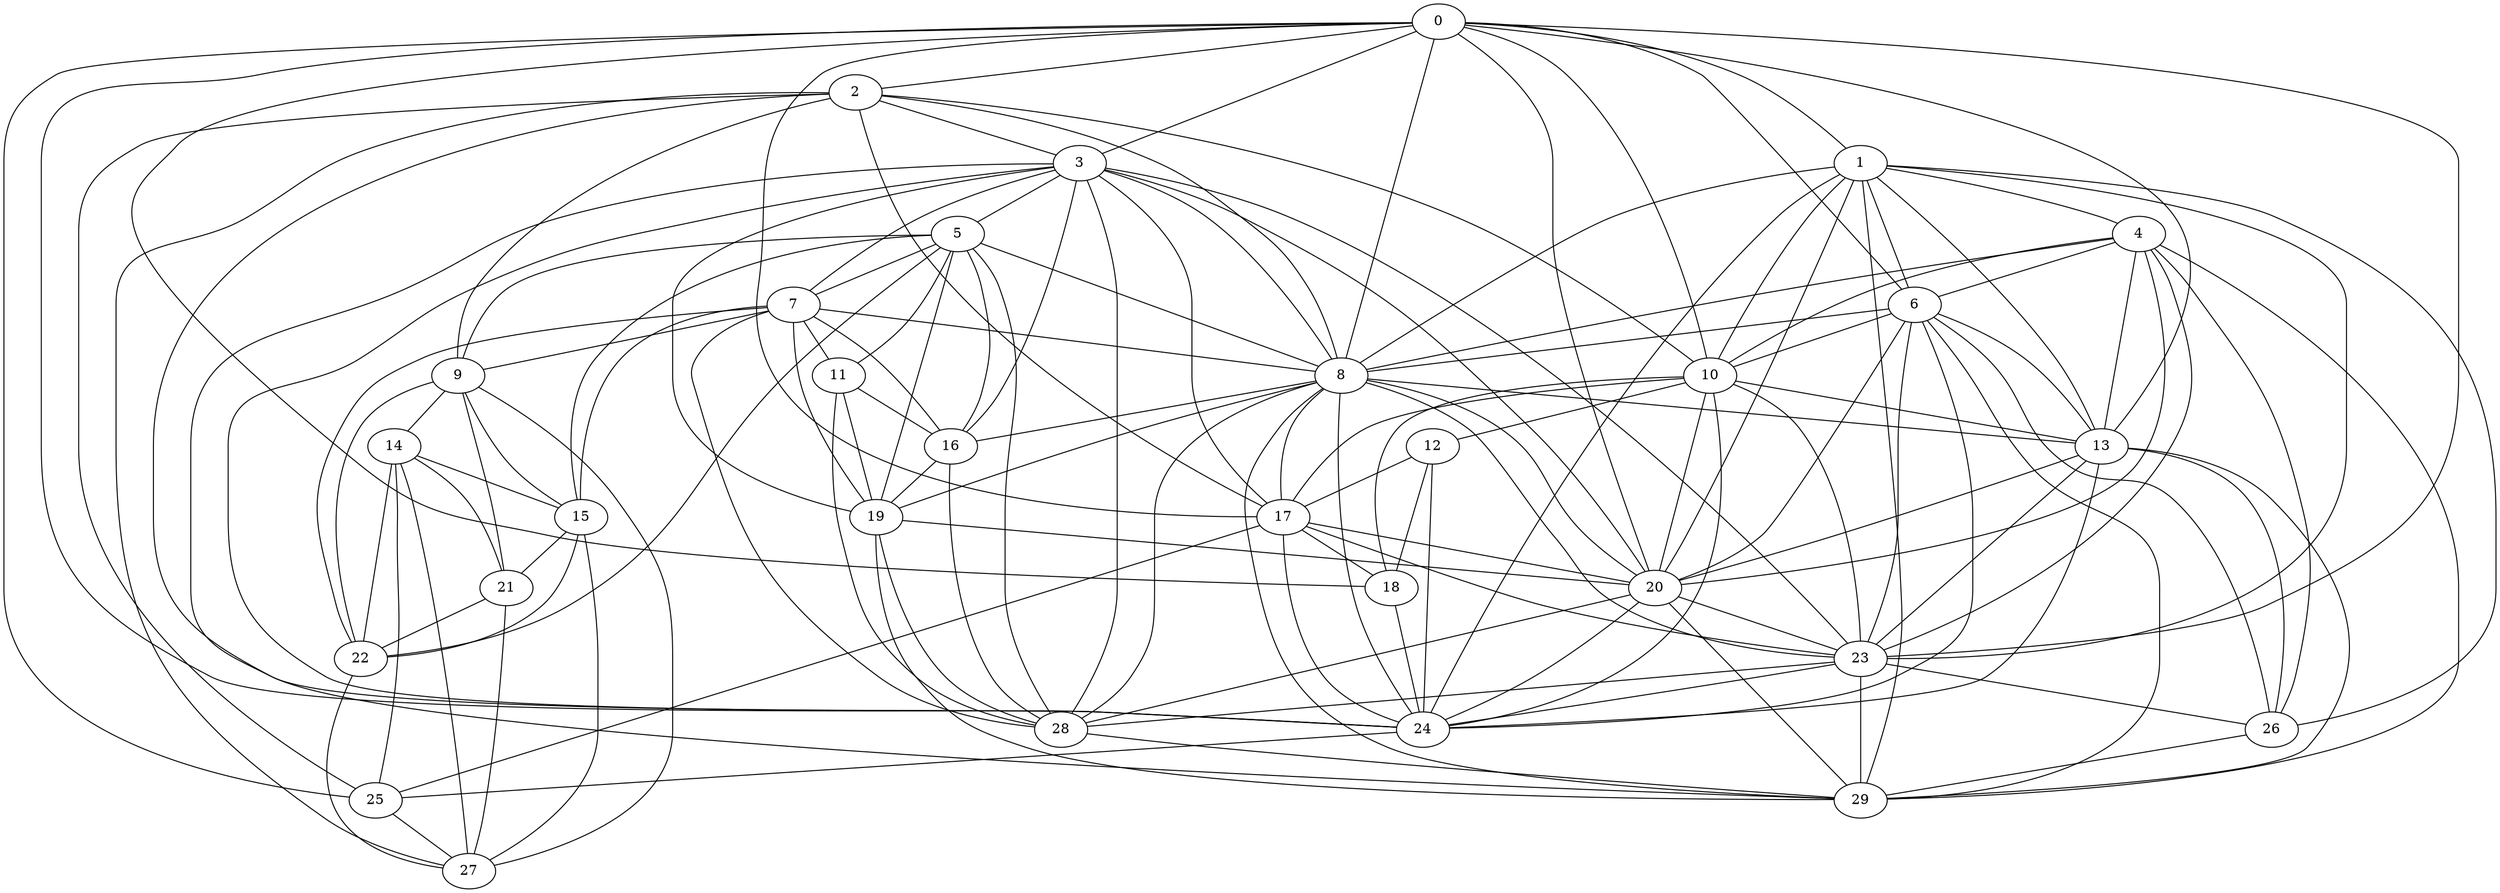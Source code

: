 graph {

0--1   
0--2   
0--3   
0--6   
0--8   
0--10   
0--13   
0--17   
0--18   
0--20   
0--23   
0--24   
0--25   
1--4   
1--6   
1--8   
1--10   
1--13   
1--20   
1--23   
1--24   
1--26   
1--29   
2--3   
2--8   
2--9   
2--10   
2--17   
2--24   
2--25   
2--27   
3--5   
3--7   
3--8   
3--16   
3--17   
3--19   
3--20   
3--23   
3--24   
3--28   
3--29   
4--6   
4--8   
4--10   
4--13   
4--20   
4--23   
4--26   
4--29   
5--7   
5--8   
5--9   
5--11   
5--15   
5--16   
5--19   
5--22   
5--28   
6--8   
6--10   
6--13   
6--20   
6--23   
6--24   
6--26   
6--29   
7--8   
7--9   
7--11   
7--15   
7--16   
7--19   
7--22   
7--28   
8--13   
8--16   
8--17   
8--19   
8--20   
8--23   
8--24   
8--28   
8--29   
9--14   
9--15   
9--21   
9--22   
9--27   
10--12   
10--13   
10--17   
10--18   
10--20   
10--23   
10--24   
11--16   
11--19   
11--28   
12--17   
12--18   
12--24   
13--20   
13--23   
13--24   
13--26   
13--29   
14--15   
14--21   
14--22   
14--25   
14--27   
15--21   
15--22   
15--27   
16--19   
16--28   
17--18   
17--20   
17--23   
17--24   
17--25   
18--24   
19--20   
19--28   
19--29   
20--23   
20--24   
20--28   
20--29   
21--22   
21--27   
22--27   
23--24   
23--26   
23--28   
23--29   
24--25   
25--27   
26--29   
28--29   
}
